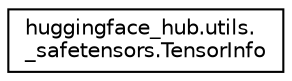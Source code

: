 digraph "Graphical Class Hierarchy"
{
 // LATEX_PDF_SIZE
  edge [fontname="Helvetica",fontsize="10",labelfontname="Helvetica",labelfontsize="10"];
  node [fontname="Helvetica",fontsize="10",shape=record];
  rankdir="LR";
  Node0 [label="huggingface_hub.utils.\l_safetensors.TensorInfo",height=0.2,width=0.4,color="black", fillcolor="white", style="filled",URL="$classhuggingface__hub_1_1utils_1_1__safetensors_1_1TensorInfo.html",tooltip=" "];
}
